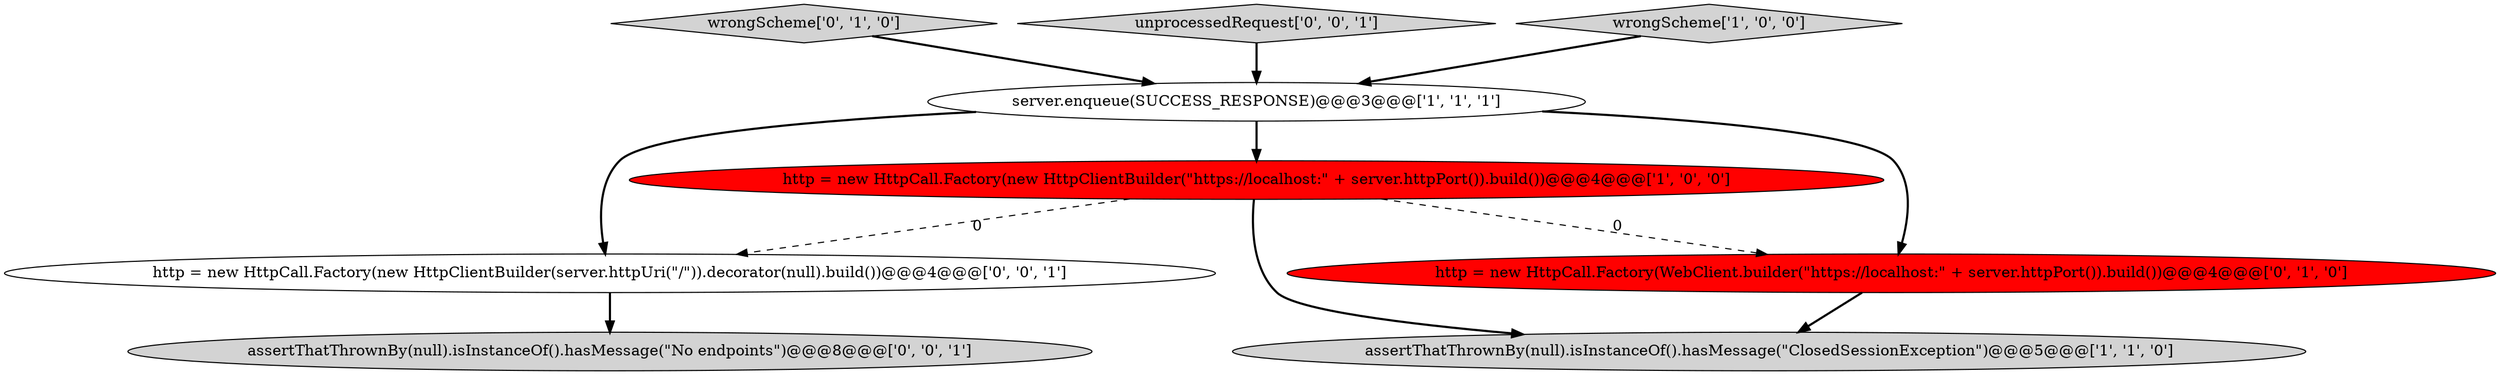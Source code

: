 digraph {
6 [style = filled, label = "http = new HttpCall.Factory(new HttpClientBuilder(server.httpUri(\"/\")).decorator(null).build())@@@4@@@['0', '0', '1']", fillcolor = white, shape = ellipse image = "AAA0AAABBB3BBB"];
7 [style = filled, label = "assertThatThrownBy(null).isInstanceOf().hasMessage(\"No endpoints\")@@@8@@@['0', '0', '1']", fillcolor = lightgray, shape = ellipse image = "AAA0AAABBB3BBB"];
5 [style = filled, label = "wrongScheme['0', '1', '0']", fillcolor = lightgray, shape = diamond image = "AAA0AAABBB2BBB"];
0 [style = filled, label = "assertThatThrownBy(null).isInstanceOf().hasMessage(\"ClosedSessionException\")@@@5@@@['1', '1', '0']", fillcolor = lightgray, shape = ellipse image = "AAA0AAABBB1BBB"];
2 [style = filled, label = "http = new HttpCall.Factory(new HttpClientBuilder(\"https://localhost:\" + server.httpPort()).build())@@@4@@@['1', '0', '0']", fillcolor = red, shape = ellipse image = "AAA1AAABBB1BBB"];
4 [style = filled, label = "http = new HttpCall.Factory(WebClient.builder(\"https://localhost:\" + server.httpPort()).build())@@@4@@@['0', '1', '0']", fillcolor = red, shape = ellipse image = "AAA1AAABBB2BBB"];
3 [style = filled, label = "server.enqueue(SUCCESS_RESPONSE)@@@3@@@['1', '1', '1']", fillcolor = white, shape = ellipse image = "AAA0AAABBB1BBB"];
8 [style = filled, label = "unprocessedRequest['0', '0', '1']", fillcolor = lightgray, shape = diamond image = "AAA0AAABBB3BBB"];
1 [style = filled, label = "wrongScheme['1', '0', '0']", fillcolor = lightgray, shape = diamond image = "AAA0AAABBB1BBB"];
1->3 [style = bold, label=""];
5->3 [style = bold, label=""];
3->6 [style = bold, label=""];
2->0 [style = bold, label=""];
3->2 [style = bold, label=""];
6->7 [style = bold, label=""];
3->4 [style = bold, label=""];
4->0 [style = bold, label=""];
2->4 [style = dashed, label="0"];
8->3 [style = bold, label=""];
2->6 [style = dashed, label="0"];
}
